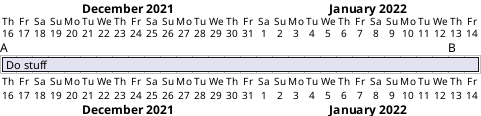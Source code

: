 {
  "sha1": "mvilu3ufhpxk4btrx9cdgrrq7v4l69l",
  "insertion": {
    "when": "2024-06-03T18:59:35.763Z",
    "url": "https://github.com/plantuml/plantuml/issues/835#issuecomment-998623186",
    "user": "plantuml@gmail.com"
  }
}
@startgantt
project starts 2021/12/16
2021/12/16 to 2021/12/17 is named [A]
2022/01/13 to 2022/01/14 is named [B]
[Do stuff] starts at [A]'s start and ends at [B]'s end
@endgantt
